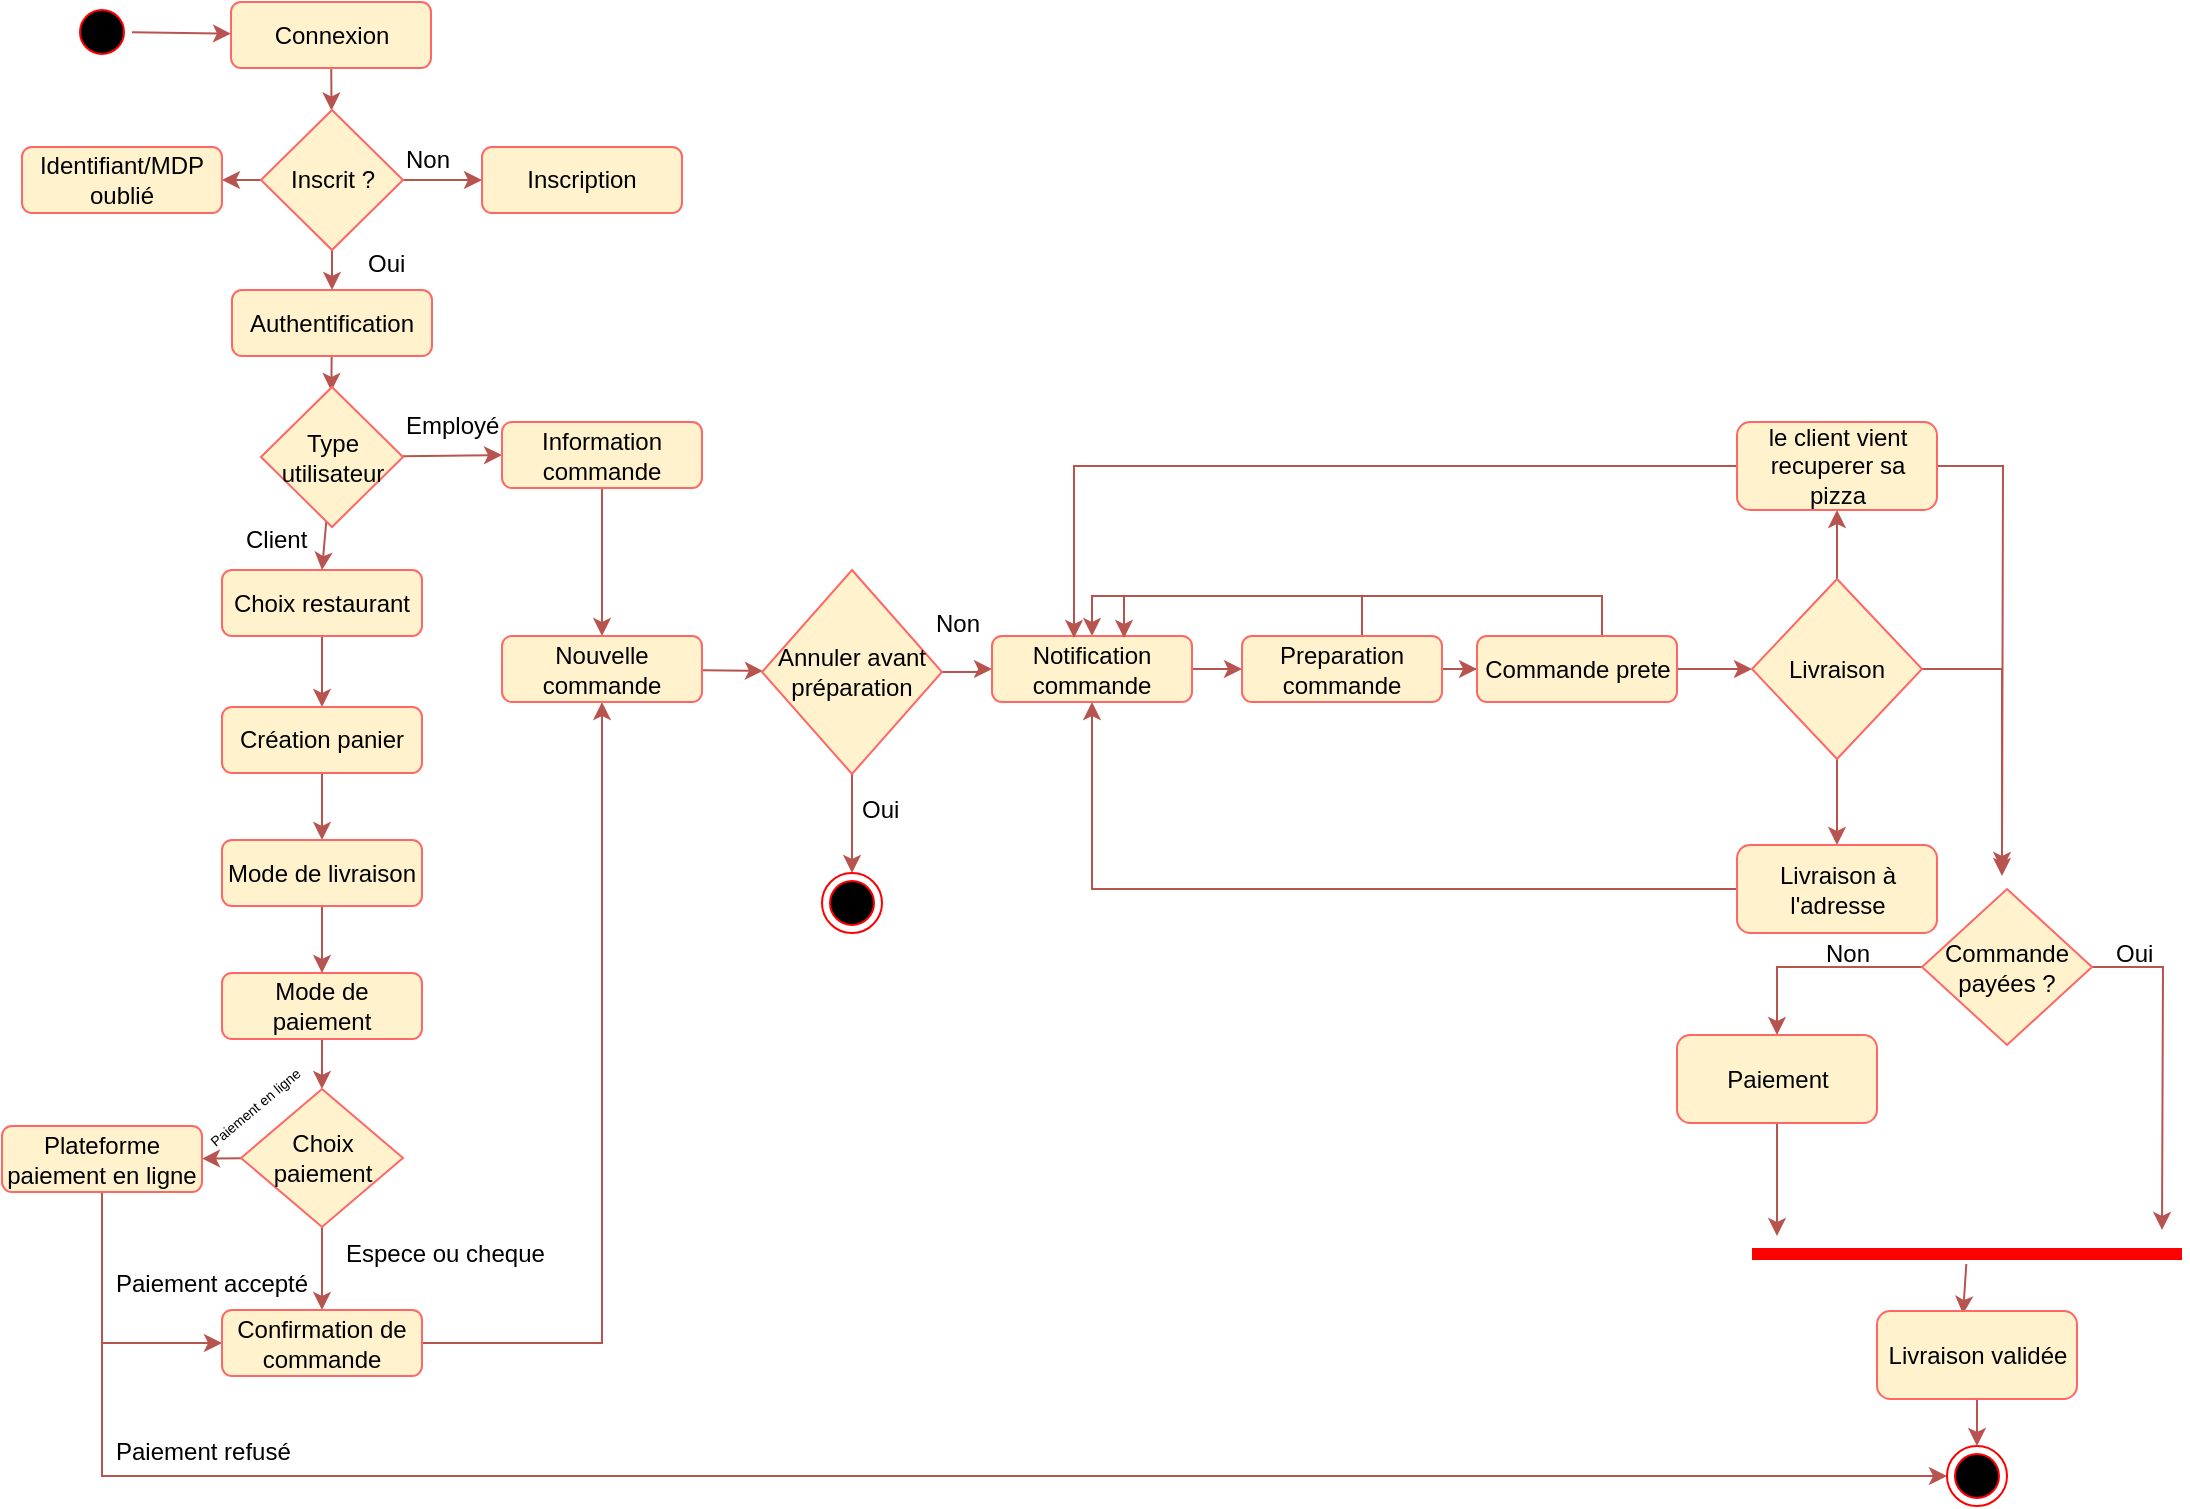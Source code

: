 <mxfile version="10.6.7" type="device"><diagram name="Page-1" id="58cdce13-f638-feb5-8d6f-7d28b1aa9fa0"><mxGraphModel dx="1394" dy="796" grid="1" gridSize="10" guides="1" tooltips="1" connect="1" arrows="1" fold="1" page="1" pageScale="1" pageWidth="1100" pageHeight="850" background="#ffffff" math="0" shadow="0"><root><mxCell id="0"/><mxCell id="1" parent="0"/><mxCell id="w0W-2-xLSnJ-jv0yOiLs-61" style="edgeStyle=none;rounded=0;orthogonalLoop=1;jettySize=auto;html=1;startArrow=none;startFill=0;fillColor=#f8cecc;strokeColor=#b85450;strokeWidth=1;" edge="1" parent="1" source="w0W-2-xLSnJ-jv0yOiLs-2" target="w0W-2-xLSnJ-jv0yOiLs-28"><mxGeometry relative="1" as="geometry"/></mxCell><mxCell id="w0W-2-xLSnJ-jv0yOiLs-2" value="Connexion" style="rounded=1;whiteSpace=wrap;html=1;fillColor=#fff2cc;strokeColor=#FF6666;" vertex="1" parent="1"><mxGeometry x="114.5" y="26" width="100" height="33" as="geometry"/></mxCell><mxCell id="w0W-2-xLSnJ-jv0yOiLs-13" value="Identifiant/MDP oublié" style="rounded=1;whiteSpace=wrap;html=1;fillColor=#fff2cc;strokeColor=#FF6666;" vertex="1" parent="1"><mxGeometry x="10" y="98.5" width="100" height="33" as="geometry"/></mxCell><mxCell id="w0W-2-xLSnJ-jv0yOiLs-14" value="Inscription" style="rounded=1;whiteSpace=wrap;html=1;fillColor=#fff2cc;strokeColor=#FF6666;" vertex="1" parent="1"><mxGeometry x="240" y="98.5" width="100" height="33" as="geometry"/></mxCell><mxCell id="w0W-2-xLSnJ-jv0yOiLs-65" style="edgeStyle=none;rounded=0;orthogonalLoop=1;jettySize=auto;html=1;startArrow=none;startFill=0;strokeWidth=1;fillColor=#f8cecc;strokeColor=#b85450;" edge="1" parent="1" source="w0W-2-xLSnJ-jv0yOiLs-15"><mxGeometry relative="1" as="geometry"><mxPoint x="164.663" y="220.5" as="targetPoint"/></mxGeometry></mxCell><mxCell id="w0W-2-xLSnJ-jv0yOiLs-15" value="Authentification" style="rounded=1;whiteSpace=wrap;html=1;fillColor=#fff2cc;strokeColor=#FF6666;" vertex="1" parent="1"><mxGeometry x="115" y="170" width="100" height="33" as="geometry"/></mxCell><mxCell id="w0W-2-xLSnJ-jv0yOiLs-69" style="edgeStyle=none;rounded=0;orthogonalLoop=1;jettySize=auto;html=1;startArrow=none;startFill=0;strokeWidth=1;fillColor=#f8cecc;strokeColor=#b85450;" edge="1" parent="1" source="w0W-2-xLSnJ-jv0yOiLs-18" target="w0W-2-xLSnJ-jv0yOiLs-19"><mxGeometry relative="1" as="geometry"/></mxCell><mxCell id="w0W-2-xLSnJ-jv0yOiLs-18" value="Choix restaurant" style="rounded=1;whiteSpace=wrap;html=1;fillColor=#fff2cc;strokeColor=#FF6666;" vertex="1" parent="1"><mxGeometry x="110" y="310" width="100" height="33" as="geometry"/></mxCell><mxCell id="w0W-2-xLSnJ-jv0yOiLs-70" style="edgeStyle=none;rounded=0;orthogonalLoop=1;jettySize=auto;html=1;startArrow=none;startFill=0;strokeWidth=1;fillColor=#f8cecc;strokeColor=#b85450;" edge="1" parent="1" source="w0W-2-xLSnJ-jv0yOiLs-19" target="w0W-2-xLSnJ-jv0yOiLs-24"><mxGeometry relative="1" as="geometry"/></mxCell><mxCell id="w0W-2-xLSnJ-jv0yOiLs-19" value="Création panier" style="rounded=1;whiteSpace=wrap;html=1;fillColor=#fff2cc;strokeColor=#FF6666;" vertex="1" parent="1"><mxGeometry x="110" y="378.5" width="100" height="33" as="geometry"/></mxCell><mxCell id="w0W-2-xLSnJ-jv0yOiLs-72" style="edgeStyle=none;rounded=0;orthogonalLoop=1;jettySize=auto;html=1;startArrow=none;startFill=0;strokeWidth=1;fillColor=#f8cecc;strokeColor=#b85450;" edge="1" parent="1" source="w0W-2-xLSnJ-jv0yOiLs-20" target="w0W-2-xLSnJ-jv0yOiLs-21"><mxGeometry relative="1" as="geometry"/></mxCell><mxCell id="w0W-2-xLSnJ-jv0yOiLs-20" value="Mode de paiement" style="rounded=1;whiteSpace=wrap;html=1;fillColor=#fff2cc;strokeColor=#FF6666;" vertex="1" parent="1"><mxGeometry x="110" y="511.5" width="100" height="33" as="geometry"/></mxCell><mxCell id="w0W-2-xLSnJ-jv0yOiLs-73" style="edgeStyle=none;rounded=0;orthogonalLoop=1;jettySize=auto;html=1;startArrow=none;startFill=0;strokeWidth=1;fillColor=#f8cecc;strokeColor=#b85450;" edge="1" parent="1" source="w0W-2-xLSnJ-jv0yOiLs-21" target="w0W-2-xLSnJ-jv0yOiLs-22"><mxGeometry relative="1" as="geometry"/></mxCell><mxCell id="w0W-2-xLSnJ-jv0yOiLs-74" style="edgeStyle=none;rounded=0;orthogonalLoop=1;jettySize=auto;html=1;startArrow=none;startFill=0;strokeWidth=1;fillColor=#f8cecc;strokeColor=#b85450;" edge="1" parent="1" source="w0W-2-xLSnJ-jv0yOiLs-21" target="w0W-2-xLSnJ-jv0yOiLs-29"><mxGeometry relative="1" as="geometry"/></mxCell><mxCell id="w0W-2-xLSnJ-jv0yOiLs-21" value="Choix paiement" style="rhombus;whiteSpace=wrap;html=1;fillColor=#fff2cc;strokeColor=#FF6666;" vertex="1" parent="1"><mxGeometry x="119.5" y="569.5" width="81" height="69" as="geometry"/></mxCell><mxCell id="w0W-2-xLSnJ-jv0yOiLs-78" style="edgeStyle=orthogonalEdgeStyle;rounded=0;orthogonalLoop=1;jettySize=auto;html=1;startArrow=none;startFill=0;strokeWidth=1;entryX=0;entryY=0.5;entryDx=0;entryDy=0;fillColor=#f8cecc;strokeColor=#b85450;" edge="1" parent="1" source="w0W-2-xLSnJ-jv0yOiLs-22" target="w0W-2-xLSnJ-jv0yOiLs-56"><mxGeometry relative="1" as="geometry"><mxPoint x="60" y="753" as="targetPoint"/><Array as="points"><mxPoint x="50" y="763"/></Array></mxGeometry></mxCell><mxCell id="w0W-2-xLSnJ-jv0yOiLs-109" style="edgeStyle=orthogonalEdgeStyle;rounded=0;orthogonalLoop=1;jettySize=auto;html=1;startArrow=none;startFill=0;strokeWidth=1;entryX=0;entryY=0.5;entryDx=0;entryDy=0;fillColor=#f8cecc;strokeColor=#b85450;" edge="1" parent="1" source="w0W-2-xLSnJ-jv0yOiLs-22" target="w0W-2-xLSnJ-jv0yOiLs-29"><mxGeometry relative="1" as="geometry"><mxPoint x="50" y="710" as="targetPoint"/><Array as="points"><mxPoint x="50" y="697"/></Array></mxGeometry></mxCell><mxCell id="w0W-2-xLSnJ-jv0yOiLs-22" value="Plateforme paiement en ligne" style="rounded=1;whiteSpace=wrap;html=1;fillColor=#fff2cc;strokeColor=#FF6666;" vertex="1" parent="1"><mxGeometry y="588" width="100" height="33" as="geometry"/></mxCell><mxCell id="w0W-2-xLSnJ-jv0yOiLs-71" style="edgeStyle=none;rounded=0;orthogonalLoop=1;jettySize=auto;html=1;startArrow=none;startFill=0;strokeWidth=1;fillColor=#f8cecc;strokeColor=#b85450;" edge="1" parent="1" source="w0W-2-xLSnJ-jv0yOiLs-24" target="w0W-2-xLSnJ-jv0yOiLs-20"><mxGeometry relative="1" as="geometry"/></mxCell><mxCell id="w0W-2-xLSnJ-jv0yOiLs-24" value="Mode de livraison" style="rounded=1;whiteSpace=wrap;html=1;fillColor=#fff2cc;strokeColor=#FF6666;" vertex="1" parent="1"><mxGeometry x="110" y="445" width="100" height="33" as="geometry"/></mxCell><mxCell id="w0W-2-xLSnJ-jv0yOiLs-67" style="edgeStyle=none;rounded=0;orthogonalLoop=1;jettySize=auto;html=1;entryX=0;entryY=0.5;entryDx=0;entryDy=0;startArrow=none;startFill=0;strokeWidth=1;fillColor=#f8cecc;strokeColor=#b85450;" edge="1" parent="1" source="w0W-2-xLSnJ-jv0yOiLs-27" target="w0W-2-xLSnJ-jv0yOiLs-31"><mxGeometry relative="1" as="geometry"/></mxCell><mxCell id="w0W-2-xLSnJ-jv0yOiLs-68" style="edgeStyle=none;rounded=0;orthogonalLoop=1;jettySize=auto;html=1;startArrow=none;startFill=0;strokeWidth=1;fillColor=#f8cecc;strokeColor=#b85450;" edge="1" parent="1" source="w0W-2-xLSnJ-jv0yOiLs-27"><mxGeometry relative="1" as="geometry"><mxPoint x="160" y="310" as="targetPoint"/></mxGeometry></mxCell><mxCell id="w0W-2-xLSnJ-jv0yOiLs-27" value="Type utilisateur" style="rhombus;whiteSpace=wrap;html=1;fillColor=#fff2cc;strokeColor=#FF6666;" vertex="1" parent="1"><mxGeometry x="129.5" y="218.5" width="71" height="70" as="geometry"/></mxCell><mxCell id="w0W-2-xLSnJ-jv0yOiLs-62" style="edgeStyle=none;rounded=0;orthogonalLoop=1;jettySize=auto;html=1;startArrow=none;startFill=0;strokeWidth=1;fillColor=#f8cecc;strokeColor=#b85450;" edge="1" parent="1" source="w0W-2-xLSnJ-jv0yOiLs-28" target="w0W-2-xLSnJ-jv0yOiLs-14"><mxGeometry relative="1" as="geometry"/></mxCell><mxCell id="w0W-2-xLSnJ-jv0yOiLs-63" style="edgeStyle=none;rounded=0;orthogonalLoop=1;jettySize=auto;html=1;entryX=1;entryY=0.5;entryDx=0;entryDy=0;startArrow=none;startFill=0;strokeWidth=1;fillColor=#f8cecc;strokeColor=#b85450;" edge="1" parent="1" source="w0W-2-xLSnJ-jv0yOiLs-28" target="w0W-2-xLSnJ-jv0yOiLs-13"><mxGeometry relative="1" as="geometry"/></mxCell><mxCell id="w0W-2-xLSnJ-jv0yOiLs-64" style="edgeStyle=none;rounded=0;orthogonalLoop=1;jettySize=auto;html=1;entryX=0.5;entryY=0;entryDx=0;entryDy=0;startArrow=none;startFill=0;strokeWidth=1;fillColor=#f8cecc;strokeColor=#b85450;" edge="1" parent="1" source="w0W-2-xLSnJ-jv0yOiLs-28" target="w0W-2-xLSnJ-jv0yOiLs-15"><mxGeometry relative="1" as="geometry"/></mxCell><mxCell id="w0W-2-xLSnJ-jv0yOiLs-28" value="Inscrit ?" style="rhombus;whiteSpace=wrap;html=1;fillColor=#fff2cc;strokeColor=#FF6666;" vertex="1" parent="1"><mxGeometry x="129.5" y="80" width="71" height="70" as="geometry"/></mxCell><mxCell id="w0W-2-xLSnJ-jv0yOiLs-75" style="edgeStyle=orthogonalEdgeStyle;rounded=0;orthogonalLoop=1;jettySize=auto;html=1;startArrow=none;startFill=0;strokeWidth=1;entryX=0.5;entryY=1;entryDx=0;entryDy=0;fillColor=#f8cecc;strokeColor=#b85450;" edge="1" parent="1" source="w0W-2-xLSnJ-jv0yOiLs-29" target="w0W-2-xLSnJ-jv0yOiLs-30"><mxGeometry relative="1" as="geometry"><mxPoint x="350" y="680" as="targetPoint"/></mxGeometry></mxCell><mxCell id="w0W-2-xLSnJ-jv0yOiLs-29" value="Confirmation de commande" style="rounded=1;whiteSpace=wrap;html=1;fillColor=#fff2cc;strokeColor=#FF6666;" vertex="1" parent="1"><mxGeometry x="110" y="680" width="100" height="33" as="geometry"/></mxCell><mxCell id="w0W-2-xLSnJ-jv0yOiLs-77" style="edgeStyle=none;rounded=0;orthogonalLoop=1;jettySize=auto;html=1;startArrow=none;startFill=0;strokeWidth=1;fillColor=#f8cecc;strokeColor=#b85450;" edge="1" parent="1" source="w0W-2-xLSnJ-jv0yOiLs-30" target="w0W-2-xLSnJ-jv0yOiLs-33"><mxGeometry relative="1" as="geometry"/></mxCell><mxCell id="w0W-2-xLSnJ-jv0yOiLs-30" value="Nouvelle commande" style="rounded=1;whiteSpace=wrap;html=1;fillColor=#fff2cc;strokeColor=#FF6666;" vertex="1" parent="1"><mxGeometry x="250" y="343" width="100" height="33" as="geometry"/></mxCell><mxCell id="w0W-2-xLSnJ-jv0yOiLs-76" style="rounded=0;orthogonalLoop=1;jettySize=auto;html=1;startArrow=none;startFill=0;strokeWidth=1;fillColor=#f8cecc;strokeColor=#b85450;" edge="1" parent="1" source="w0W-2-xLSnJ-jv0yOiLs-31" target="w0W-2-xLSnJ-jv0yOiLs-30"><mxGeometry relative="1" as="geometry"/></mxCell><mxCell id="w0W-2-xLSnJ-jv0yOiLs-31" value="Information commande" style="rounded=1;whiteSpace=wrap;html=1;fillColor=#fff2cc;strokeColor=#FF6666;" vertex="1" parent="1"><mxGeometry x="250" y="236" width="100" height="33" as="geometry"/></mxCell><mxCell id="w0W-2-xLSnJ-jv0yOiLs-79" style="edgeStyle=orthogonalEdgeStyle;rounded=0;orthogonalLoop=1;jettySize=auto;html=1;entryX=0;entryY=0.5;entryDx=0;entryDy=0;startArrow=none;startFill=0;strokeWidth=1;fillColor=#f8cecc;strokeColor=#b85450;" edge="1" parent="1" source="w0W-2-xLSnJ-jv0yOiLs-33" target="w0W-2-xLSnJ-jv0yOiLs-36"><mxGeometry relative="1" as="geometry"/></mxCell><mxCell id="w0W-2-xLSnJ-jv0yOiLs-100" style="edgeStyle=none;rounded=0;orthogonalLoop=1;jettySize=auto;html=1;entryX=0.5;entryY=0;entryDx=0;entryDy=0;startArrow=none;startFill=0;strokeWidth=1;fillColor=#f8cecc;strokeColor=#b85450;" edge="1" parent="1" source="w0W-2-xLSnJ-jv0yOiLs-33" target="w0W-2-xLSnJ-jv0yOiLs-59"><mxGeometry relative="1" as="geometry"/></mxCell><mxCell id="w0W-2-xLSnJ-jv0yOiLs-33" value="Annuler avant préparation" style="rhombus;whiteSpace=wrap;html=1;fillColor=#fff2cc;strokeColor=#FF6666;" vertex="1" parent="1"><mxGeometry x="380" y="310" width="90" height="102" as="geometry"/></mxCell><mxCell id="w0W-2-xLSnJ-jv0yOiLs-81" style="edgeStyle=orthogonalEdgeStyle;rounded=0;orthogonalLoop=1;jettySize=auto;html=1;startArrow=none;startFill=0;strokeWidth=1;fillColor=#f8cecc;strokeColor=#b85450;" edge="1" parent="1" source="w0W-2-xLSnJ-jv0yOiLs-35" target="w0W-2-xLSnJ-jv0yOiLs-37"><mxGeometry relative="1" as="geometry"/></mxCell><mxCell id="w0W-2-xLSnJ-jv0yOiLs-86" style="edgeStyle=orthogonalEdgeStyle;rounded=0;orthogonalLoop=1;jettySize=auto;html=1;entryX=0.5;entryY=0;entryDx=0;entryDy=0;startArrow=none;startFill=0;strokeWidth=1;fillColor=#f8cecc;strokeColor=#b85450;" edge="1" parent="1" source="w0W-2-xLSnJ-jv0yOiLs-35" target="w0W-2-xLSnJ-jv0yOiLs-36"><mxGeometry relative="1" as="geometry"><Array as="points"><mxPoint x="680" y="323"/><mxPoint x="545" y="323"/></Array></mxGeometry></mxCell><mxCell id="w0W-2-xLSnJ-jv0yOiLs-35" value="Preparation commande" style="rounded=1;whiteSpace=wrap;html=1;fillColor=#fff2cc;strokeColor=#FF6666;" vertex="1" parent="1"><mxGeometry x="620" y="343" width="100" height="33" as="geometry"/></mxCell><mxCell id="w0W-2-xLSnJ-jv0yOiLs-80" style="edgeStyle=orthogonalEdgeStyle;rounded=0;orthogonalLoop=1;jettySize=auto;html=1;entryX=0;entryY=0.5;entryDx=0;entryDy=0;startArrow=none;startFill=0;strokeWidth=1;fillColor=#f8cecc;strokeColor=#b85450;" edge="1" parent="1" source="w0W-2-xLSnJ-jv0yOiLs-36" target="w0W-2-xLSnJ-jv0yOiLs-35"><mxGeometry relative="1" as="geometry"/></mxCell><mxCell id="w0W-2-xLSnJ-jv0yOiLs-36" value="Notification commande" style="rounded=1;whiteSpace=wrap;html=1;fillColor=#fff2cc;strokeColor=#FF6666;" vertex="1" parent="1"><mxGeometry x="495" y="343" width="100" height="33" as="geometry"/></mxCell><mxCell id="w0W-2-xLSnJ-jv0yOiLs-82" style="edgeStyle=orthogonalEdgeStyle;rounded=0;orthogonalLoop=1;jettySize=auto;html=1;startArrow=none;startFill=0;strokeWidth=1;fillColor=#f8cecc;strokeColor=#b85450;" edge="1" parent="1" source="w0W-2-xLSnJ-jv0yOiLs-37" target="w0W-2-xLSnJ-jv0yOiLs-42"><mxGeometry relative="1" as="geometry"/></mxCell><mxCell id="w0W-2-xLSnJ-jv0yOiLs-87" style="edgeStyle=orthogonalEdgeStyle;rounded=0;orthogonalLoop=1;jettySize=auto;html=1;entryX=0.66;entryY=0.03;entryDx=0;entryDy=0;entryPerimeter=0;startArrow=none;startFill=0;strokeWidth=1;fillColor=#f8cecc;strokeColor=#b85450;" edge="1" parent="1" source="w0W-2-xLSnJ-jv0yOiLs-37" target="w0W-2-xLSnJ-jv0yOiLs-36"><mxGeometry relative="1" as="geometry"><Array as="points"><mxPoint x="800" y="323"/><mxPoint x="561" y="323"/></Array></mxGeometry></mxCell><mxCell id="w0W-2-xLSnJ-jv0yOiLs-37" value="Commande prete" style="rounded=1;whiteSpace=wrap;html=1;fillColor=#fff2cc;strokeColor=#FF6666;" vertex="1" parent="1"><mxGeometry x="737.5" y="343" width="100" height="33" as="geometry"/></mxCell><mxCell id="w0W-2-xLSnJ-jv0yOiLs-83" style="edgeStyle=orthogonalEdgeStyle;rounded=0;orthogonalLoop=1;jettySize=auto;html=1;startArrow=none;startFill=0;strokeWidth=1;fillColor=#f8cecc;strokeColor=#b85450;" edge="1" parent="1" source="w0W-2-xLSnJ-jv0yOiLs-42"><mxGeometry relative="1" as="geometry"><mxPoint x="1000" y="463" as="targetPoint"/><Array as="points"><mxPoint x="1000" y="360"/></Array></mxGeometry></mxCell><mxCell id="w0W-2-xLSnJ-jv0yOiLs-84" style="edgeStyle=orthogonalEdgeStyle;rounded=0;orthogonalLoop=1;jettySize=auto;html=1;entryX=0.5;entryY=0;entryDx=0;entryDy=0;startArrow=none;startFill=0;strokeWidth=1;fillColor=#f8cecc;strokeColor=#b85450;" edge="1" parent="1" source="w0W-2-xLSnJ-jv0yOiLs-42" target="w0W-2-xLSnJ-jv0yOiLs-49"><mxGeometry relative="1" as="geometry"/></mxCell><mxCell id="w0W-2-xLSnJ-jv0yOiLs-85" style="edgeStyle=orthogonalEdgeStyle;rounded=0;orthogonalLoop=1;jettySize=auto;html=1;entryX=0.5;entryY=1;entryDx=0;entryDy=0;startArrow=none;startFill=0;strokeWidth=1;fillColor=#f8cecc;strokeColor=#b85450;" edge="1" parent="1" source="w0W-2-xLSnJ-jv0yOiLs-42" target="w0W-2-xLSnJ-jv0yOiLs-44"><mxGeometry relative="1" as="geometry"/></mxCell><mxCell id="w0W-2-xLSnJ-jv0yOiLs-42" value="Livraison" style="rhombus;whiteSpace=wrap;html=1;fillColor=#fff2cc;strokeColor=#FF6666;" vertex="1" parent="1"><mxGeometry x="875" y="314.5" width="85" height="90" as="geometry"/></mxCell><mxCell id="w0W-2-xLSnJ-jv0yOiLs-52" style="edgeStyle=orthogonalEdgeStyle;rounded=0;orthogonalLoop=1;jettySize=auto;html=1;entryX=0.41;entryY=0.03;entryDx=0;entryDy=0;entryPerimeter=0;startArrow=none;startFill=0;fillColor=#f8cecc;strokeColor=#b85450;" edge="1" parent="1" source="w0W-2-xLSnJ-jv0yOiLs-44" target="w0W-2-xLSnJ-jv0yOiLs-36"><mxGeometry relative="1" as="geometry"/></mxCell><mxCell id="w0W-2-xLSnJ-jv0yOiLs-119" style="edgeStyle=orthogonalEdgeStyle;rounded=0;orthogonalLoop=1;jettySize=auto;html=1;startArrow=none;startFill=0;strokeWidth=1;fillColor=#f8cecc;strokeColor=#b85450;" edge="1" parent="1" source="w0W-2-xLSnJ-jv0yOiLs-44"><mxGeometry relative="1" as="geometry"><mxPoint x="1000" y="460" as="targetPoint"/></mxGeometry></mxCell><mxCell id="w0W-2-xLSnJ-jv0yOiLs-44" value="le client vient recuperer sa pizza" style="rounded=1;whiteSpace=wrap;html=1;fillColor=#fff2cc;strokeColor=#FF6666;" vertex="1" parent="1"><mxGeometry x="867.5" y="236" width="100" height="44" as="geometry"/></mxCell><mxCell id="w0W-2-xLSnJ-jv0yOiLs-51" style="edgeStyle=orthogonalEdgeStyle;rounded=0;orthogonalLoop=1;jettySize=auto;html=1;startArrow=none;startFill=0;fillColor=#f8cecc;strokeColor=#b85450;" edge="1" parent="1" source="w0W-2-xLSnJ-jv0yOiLs-49" target="w0W-2-xLSnJ-jv0yOiLs-36"><mxGeometry relative="1" as="geometry"/></mxCell><mxCell id="w0W-2-xLSnJ-jv0yOiLs-49" value="Livraison à l'adresse" style="rounded=1;whiteSpace=wrap;html=1;fillColor=#fff2cc;strokeColor=#FF6666;" vertex="1" parent="1"><mxGeometry x="867.5" y="447.5" width="100" height="44" as="geometry"/></mxCell><mxCell id="w0W-2-xLSnJ-jv0yOiLs-88" style="edgeStyle=orthogonalEdgeStyle;rounded=0;orthogonalLoop=1;jettySize=auto;html=1;entryX=0.5;entryY=0;entryDx=0;entryDy=0;startArrow=none;startFill=0;strokeWidth=1;fillColor=#f8cecc;strokeColor=#b85450;" edge="1" parent="1" source="w0W-2-xLSnJ-jv0yOiLs-50" target="w0W-2-xLSnJ-jv0yOiLs-53"><mxGeometry relative="1" as="geometry"/></mxCell><mxCell id="w0W-2-xLSnJ-jv0yOiLs-118" style="edgeStyle=orthogonalEdgeStyle;rounded=0;orthogonalLoop=1;jettySize=auto;html=1;startArrow=none;startFill=0;strokeWidth=1;fillColor=#f8cecc;strokeColor=#b85450;" edge="1" parent="1" source="w0W-2-xLSnJ-jv0yOiLs-50"><mxGeometry relative="1" as="geometry"><mxPoint x="1080" y="640" as="targetPoint"/></mxGeometry></mxCell><mxCell id="w0W-2-xLSnJ-jv0yOiLs-50" value="Commande payées ?" style="rhombus;whiteSpace=wrap;html=1;fillColor=#fff2cc;strokeColor=#FF6666;" vertex="1" parent="1"><mxGeometry x="960" y="469.5" width="85" height="78" as="geometry"/></mxCell><mxCell id="w0W-2-xLSnJ-jv0yOiLs-91" style="edgeStyle=orthogonalEdgeStyle;rounded=0;orthogonalLoop=1;jettySize=auto;html=1;startArrow=none;startFill=0;strokeWidth=1;fillColor=#f8cecc;strokeColor=#b85450;" edge="1" parent="1" source="w0W-2-xLSnJ-jv0yOiLs-53"><mxGeometry relative="1" as="geometry"><mxPoint x="887.5" y="643" as="targetPoint"/></mxGeometry></mxCell><mxCell id="w0W-2-xLSnJ-jv0yOiLs-53" value="Paiement" style="rounded=1;whiteSpace=wrap;html=1;fillColor=#fff2cc;strokeColor=#FF6666;" vertex="1" parent="1"><mxGeometry x="837.5" y="542.5" width="100" height="44" as="geometry"/></mxCell><mxCell id="w0W-2-xLSnJ-jv0yOiLs-93" style="rounded=0;orthogonalLoop=1;jettySize=auto;html=1;entryX=0.43;entryY=0.034;entryDx=0;entryDy=0;entryPerimeter=0;startArrow=none;startFill=0;strokeWidth=1;fillColor=#f8cecc;strokeColor=#b85450;" edge="1" parent="1" source="w0W-2-xLSnJ-jv0yOiLs-54" target="w0W-2-xLSnJ-jv0yOiLs-57"><mxGeometry relative="1" as="geometry"/></mxCell><mxCell id="w0W-2-xLSnJ-jv0yOiLs-54" value="" style="shape=line;html=1;strokeWidth=6;strokeColor=#ff0000;" vertex="1" parent="1"><mxGeometry x="875" y="647" width="215" height="10" as="geometry"/></mxCell><mxCell id="w0W-2-xLSnJ-jv0yOiLs-56" value="" style="ellipse;html=1;shape=endState;fillColor=#000000;strokeColor=#ff0000;" vertex="1" parent="1"><mxGeometry x="972.5" y="748" width="30" height="30" as="geometry"/></mxCell><mxCell id="w0W-2-xLSnJ-jv0yOiLs-99" style="edgeStyle=none;rounded=0;orthogonalLoop=1;jettySize=auto;html=1;entryX=0.5;entryY=0;entryDx=0;entryDy=0;startArrow=none;startFill=0;strokeWidth=1;fillColor=#f8cecc;strokeColor=#b85450;" edge="1" parent="1" source="w0W-2-xLSnJ-jv0yOiLs-57" target="w0W-2-xLSnJ-jv0yOiLs-56"><mxGeometry relative="1" as="geometry"/></mxCell><mxCell id="w0W-2-xLSnJ-jv0yOiLs-57" value="Livraison validée" style="rounded=1;whiteSpace=wrap;html=1;fillColor=#fff2cc;strokeColor=#FF6666;" vertex="1" parent="1"><mxGeometry x="937.5" y="680.5" width="100" height="44" as="geometry"/></mxCell><mxCell id="w0W-2-xLSnJ-jv0yOiLs-59" value="" style="ellipse;html=1;shape=endState;fillColor=#000000;strokeColor=#ff0000;" vertex="1" parent="1"><mxGeometry x="410" y="461.5" width="30" height="30" as="geometry"/></mxCell><mxCell id="w0W-2-xLSnJ-jv0yOiLs-96" value="" style="rounded=0;orthogonalLoop=1;jettySize=auto;html=1;startArrow=none;startFill=0;strokeWidth=1;fillColor=#f8cecc;strokeColor=#b85450;" edge="1" parent="1" source="w0W-2-xLSnJ-jv0yOiLs-94" target="w0W-2-xLSnJ-jv0yOiLs-2"><mxGeometry relative="1" as="geometry"/></mxCell><mxCell id="w0W-2-xLSnJ-jv0yOiLs-94" value="" style="ellipse;html=1;shape=startState;fillColor=#000000;strokeColor=#ff0000;" vertex="1" parent="1"><mxGeometry x="35" y="26" width="30" height="30" as="geometry"/></mxCell><mxCell id="w0W-2-xLSnJ-jv0yOiLs-101" value="Non" style="text;html=1;resizable=0;points=[];autosize=1;align=left;verticalAlign=top;spacingTop=-4;" vertex="1" parent="1"><mxGeometry x="200" y="95" width="40" height="20" as="geometry"/></mxCell><mxCell id="w0W-2-xLSnJ-jv0yOiLs-103" value="Oui" style="text;html=1;resizable=0;points=[];autosize=1;align=left;verticalAlign=top;spacingTop=-4;" vertex="1" parent="1"><mxGeometry x="180.5" y="147" width="30" height="20" as="geometry"/></mxCell><mxCell id="w0W-2-xLSnJ-jv0yOiLs-105" value="Employé" style="text;html=1;resizable=0;points=[];autosize=1;align=left;verticalAlign=top;spacingTop=-4;" vertex="1" parent="1"><mxGeometry x="200" y="228" width="60" height="20" as="geometry"/></mxCell><mxCell id="w0W-2-xLSnJ-jv0yOiLs-106" value="Client" style="text;html=1;resizable=0;points=[];autosize=1;align=left;verticalAlign=top;spacingTop=-4;" vertex="1" parent="1"><mxGeometry x="119.5" y="285" width="50" height="20" as="geometry"/></mxCell><mxCell id="w0W-2-xLSnJ-jv0yOiLs-107" value="&lt;font style=&quot;font-size: 7px&quot;&gt;&lt;font style=&quot;font-size: 7px&quot;&gt;Paiement &lt;/font&gt;en ligne&lt;/font&gt;" style="text;html=1;resizable=0;points=[];autosize=1;align=left;verticalAlign=top;spacingTop=-4;rotation=-40;" vertex="1" parent="1"><mxGeometry x="95" y="564.5" width="70" height="20" as="geometry"/></mxCell><mxCell id="w0W-2-xLSnJ-jv0yOiLs-108" value="Espece ou cheque" style="text;html=1;resizable=0;points=[];autosize=1;align=left;verticalAlign=top;spacingTop=-4;" vertex="1" parent="1"><mxGeometry x="170" y="642" width="110" height="20" as="geometry"/></mxCell><mxCell id="w0W-2-xLSnJ-jv0yOiLs-110" value="Paiement accepté" style="text;html=1;resizable=0;points=[];autosize=1;align=left;verticalAlign=top;spacingTop=-4;" vertex="1" parent="1"><mxGeometry x="55" y="657" width="110" height="20" as="geometry"/></mxCell><mxCell id="w0W-2-xLSnJ-jv0yOiLs-111" value="Paiement refusé" style="text;html=1;resizable=0;points=[];autosize=1;align=left;verticalAlign=top;spacingTop=-4;" vertex="1" parent="1"><mxGeometry x="55" y="741" width="100" height="20" as="geometry"/></mxCell><mxCell id="w0W-2-xLSnJ-jv0yOiLs-112" value="Oui" style="text;html=1;resizable=0;points=[];autosize=1;align=left;verticalAlign=top;spacingTop=-4;" vertex="1" parent="1"><mxGeometry x="428" y="420" width="30" height="20" as="geometry"/></mxCell><mxCell id="w0W-2-xLSnJ-jv0yOiLs-113" value="Non" style="text;html=1;resizable=0;points=[];autosize=1;align=left;verticalAlign=top;spacingTop=-4;" vertex="1" parent="1"><mxGeometry x="465" y="326.5" width="40" height="20" as="geometry"/></mxCell><mxCell id="w0W-2-xLSnJ-jv0yOiLs-114" value="Non" style="text;html=1;resizable=0;points=[];autosize=1;align=left;verticalAlign=top;spacingTop=-4;" vertex="1" parent="1"><mxGeometry x="910" y="491.5" width="40" height="20" as="geometry"/></mxCell><mxCell id="w0W-2-xLSnJ-jv0yOiLs-115" value="Oui&lt;br&gt;&lt;br&gt;" style="text;html=1;resizable=0;points=[];autosize=1;align=left;verticalAlign=top;spacingTop=-4;" vertex="1" parent="1"><mxGeometry x="1055" y="491.5" width="30" height="30" as="geometry"/></mxCell></root></mxGraphModel></diagram></mxfile>